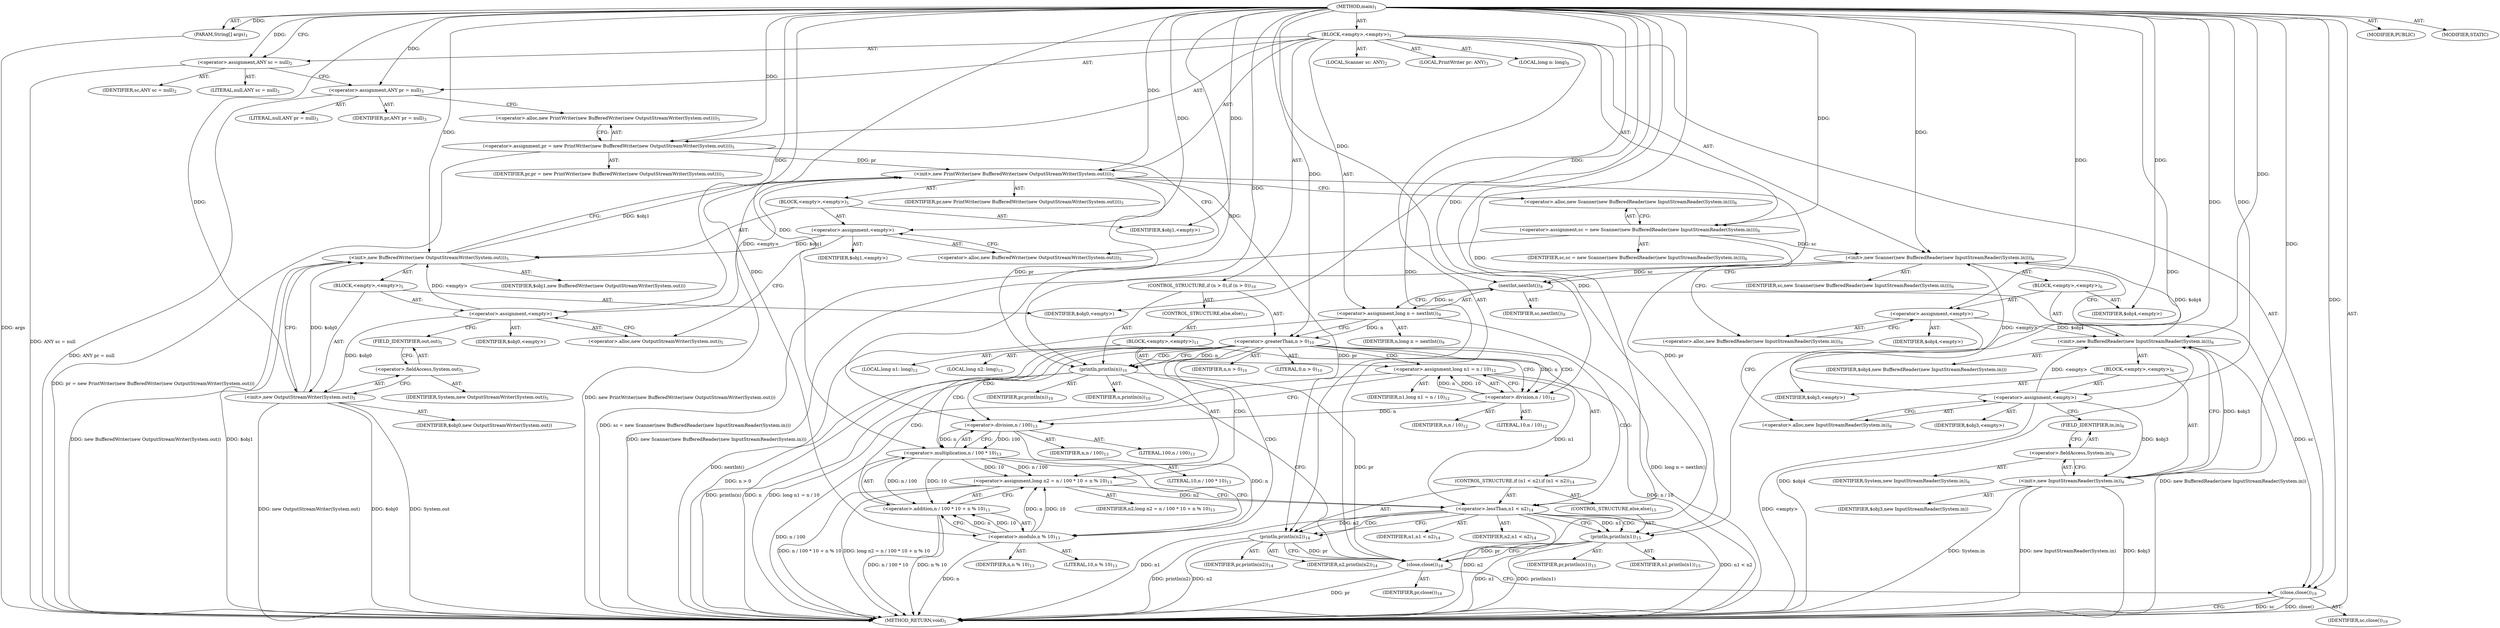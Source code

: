 digraph "main" {  
"21" [label = <(METHOD,main)<SUB>1</SUB>> ]
"22" [label = <(PARAM,String[] args)<SUB>1</SUB>> ]
"23" [label = <(BLOCK,&lt;empty&gt;,&lt;empty&gt;)<SUB>1</SUB>> ]
"6" [label = <(LOCAL,Scanner sc: ANY)<SUB>2</SUB>> ]
"24" [label = <(&lt;operator&gt;.assignment,ANY sc = null)<SUB>2</SUB>> ]
"25" [label = <(IDENTIFIER,sc,ANY sc = null)<SUB>2</SUB>> ]
"26" [label = <(LITERAL,null,ANY sc = null)<SUB>2</SUB>> ]
"4" [label = <(LOCAL,PrintWriter pr: ANY)<SUB>3</SUB>> ]
"27" [label = <(&lt;operator&gt;.assignment,ANY pr = null)<SUB>3</SUB>> ]
"28" [label = <(IDENTIFIER,pr,ANY pr = null)<SUB>3</SUB>> ]
"29" [label = <(LITERAL,null,ANY pr = null)<SUB>3</SUB>> ]
"30" [label = <(&lt;operator&gt;.assignment,pr = new PrintWriter(new BufferedWriter(new OutputStreamWriter(System.out))))<SUB>5</SUB>> ]
"31" [label = <(IDENTIFIER,pr,pr = new PrintWriter(new BufferedWriter(new OutputStreamWriter(System.out))))<SUB>5</SUB>> ]
"32" [label = <(&lt;operator&gt;.alloc,new PrintWriter(new BufferedWriter(new OutputStreamWriter(System.out))))<SUB>5</SUB>> ]
"33" [label = <(&lt;init&gt;,new PrintWriter(new BufferedWriter(new OutputStreamWriter(System.out))))<SUB>5</SUB>> ]
"3" [label = <(IDENTIFIER,pr,new PrintWriter(new BufferedWriter(new OutputStreamWriter(System.out))))<SUB>5</SUB>> ]
"34" [label = <(BLOCK,&lt;empty&gt;,&lt;empty&gt;)<SUB>5</SUB>> ]
"35" [label = <(&lt;operator&gt;.assignment,&lt;empty&gt;)> ]
"36" [label = <(IDENTIFIER,$obj1,&lt;empty&gt;)> ]
"37" [label = <(&lt;operator&gt;.alloc,new BufferedWriter(new OutputStreamWriter(System.out)))<SUB>5</SUB>> ]
"38" [label = <(&lt;init&gt;,new BufferedWriter(new OutputStreamWriter(System.out)))<SUB>5</SUB>> ]
"39" [label = <(IDENTIFIER,$obj1,new BufferedWriter(new OutputStreamWriter(System.out)))> ]
"40" [label = <(BLOCK,&lt;empty&gt;,&lt;empty&gt;)<SUB>5</SUB>> ]
"41" [label = <(&lt;operator&gt;.assignment,&lt;empty&gt;)> ]
"42" [label = <(IDENTIFIER,$obj0,&lt;empty&gt;)> ]
"43" [label = <(&lt;operator&gt;.alloc,new OutputStreamWriter(System.out))<SUB>5</SUB>> ]
"44" [label = <(&lt;init&gt;,new OutputStreamWriter(System.out))<SUB>5</SUB>> ]
"45" [label = <(IDENTIFIER,$obj0,new OutputStreamWriter(System.out))> ]
"46" [label = <(&lt;operator&gt;.fieldAccess,System.out)<SUB>5</SUB>> ]
"47" [label = <(IDENTIFIER,System,new OutputStreamWriter(System.out))<SUB>5</SUB>> ]
"48" [label = <(FIELD_IDENTIFIER,out,out)<SUB>5</SUB>> ]
"49" [label = <(IDENTIFIER,$obj0,&lt;empty&gt;)> ]
"50" [label = <(IDENTIFIER,$obj1,&lt;empty&gt;)> ]
"51" [label = <(&lt;operator&gt;.assignment,sc = new Scanner(new BufferedReader(new InputStreamReader(System.in))))<SUB>6</SUB>> ]
"52" [label = <(IDENTIFIER,sc,sc = new Scanner(new BufferedReader(new InputStreamReader(System.in))))<SUB>6</SUB>> ]
"53" [label = <(&lt;operator&gt;.alloc,new Scanner(new BufferedReader(new InputStreamReader(System.in))))<SUB>6</SUB>> ]
"54" [label = <(&lt;init&gt;,new Scanner(new BufferedReader(new InputStreamReader(System.in))))<SUB>6</SUB>> ]
"5" [label = <(IDENTIFIER,sc,new Scanner(new BufferedReader(new InputStreamReader(System.in))))<SUB>6</SUB>> ]
"55" [label = <(BLOCK,&lt;empty&gt;,&lt;empty&gt;)<SUB>6</SUB>> ]
"56" [label = <(&lt;operator&gt;.assignment,&lt;empty&gt;)> ]
"57" [label = <(IDENTIFIER,$obj4,&lt;empty&gt;)> ]
"58" [label = <(&lt;operator&gt;.alloc,new BufferedReader(new InputStreamReader(System.in)))<SUB>6</SUB>> ]
"59" [label = <(&lt;init&gt;,new BufferedReader(new InputStreamReader(System.in)))<SUB>6</SUB>> ]
"60" [label = <(IDENTIFIER,$obj4,new BufferedReader(new InputStreamReader(System.in)))> ]
"61" [label = <(BLOCK,&lt;empty&gt;,&lt;empty&gt;)<SUB>6</SUB>> ]
"62" [label = <(&lt;operator&gt;.assignment,&lt;empty&gt;)> ]
"63" [label = <(IDENTIFIER,$obj3,&lt;empty&gt;)> ]
"64" [label = <(&lt;operator&gt;.alloc,new InputStreamReader(System.in))<SUB>6</SUB>> ]
"65" [label = <(&lt;init&gt;,new InputStreamReader(System.in))<SUB>6</SUB>> ]
"66" [label = <(IDENTIFIER,$obj3,new InputStreamReader(System.in))> ]
"67" [label = <(&lt;operator&gt;.fieldAccess,System.in)<SUB>6</SUB>> ]
"68" [label = <(IDENTIFIER,System,new InputStreamReader(System.in))<SUB>6</SUB>> ]
"69" [label = <(FIELD_IDENTIFIER,in,in)<SUB>6</SUB>> ]
"70" [label = <(IDENTIFIER,$obj3,&lt;empty&gt;)> ]
"71" [label = <(IDENTIFIER,$obj4,&lt;empty&gt;)> ]
"72" [label = <(LOCAL,long n: long)<SUB>9</SUB>> ]
"73" [label = <(&lt;operator&gt;.assignment,long n = nextInt())<SUB>9</SUB>> ]
"74" [label = <(IDENTIFIER,n,long n = nextInt())<SUB>9</SUB>> ]
"75" [label = <(nextInt,nextInt())<SUB>9</SUB>> ]
"76" [label = <(IDENTIFIER,sc,nextInt())<SUB>9</SUB>> ]
"77" [label = <(CONTROL_STRUCTURE,if (n &gt; 0),if (n &gt; 0))<SUB>10</SUB>> ]
"78" [label = <(&lt;operator&gt;.greaterThan,n &gt; 0)<SUB>10</SUB>> ]
"79" [label = <(IDENTIFIER,n,n &gt; 0)<SUB>10</SUB>> ]
"80" [label = <(LITERAL,0,n &gt; 0)<SUB>10</SUB>> ]
"81" [label = <(println,println(n))<SUB>10</SUB>> ]
"82" [label = <(IDENTIFIER,pr,println(n))<SUB>10</SUB>> ]
"83" [label = <(IDENTIFIER,n,println(n))<SUB>10</SUB>> ]
"84" [label = <(CONTROL_STRUCTURE,else,else)<SUB>11</SUB>> ]
"85" [label = <(BLOCK,&lt;empty&gt;,&lt;empty&gt;)<SUB>11</SUB>> ]
"86" [label = <(LOCAL,long n1: long)<SUB>12</SUB>> ]
"87" [label = <(&lt;operator&gt;.assignment,long n1 = n / 10)<SUB>12</SUB>> ]
"88" [label = <(IDENTIFIER,n1,long n1 = n / 10)<SUB>12</SUB>> ]
"89" [label = <(&lt;operator&gt;.division,n / 10)<SUB>12</SUB>> ]
"90" [label = <(IDENTIFIER,n,n / 10)<SUB>12</SUB>> ]
"91" [label = <(LITERAL,10,n / 10)<SUB>12</SUB>> ]
"92" [label = <(LOCAL,long n2: long)<SUB>13</SUB>> ]
"93" [label = <(&lt;operator&gt;.assignment,long n2 = n / 100 * 10 + n % 10)<SUB>13</SUB>> ]
"94" [label = <(IDENTIFIER,n2,long n2 = n / 100 * 10 + n % 10)<SUB>13</SUB>> ]
"95" [label = <(&lt;operator&gt;.addition,n / 100 * 10 + n % 10)<SUB>13</SUB>> ]
"96" [label = <(&lt;operator&gt;.multiplication,n / 100 * 10)<SUB>13</SUB>> ]
"97" [label = <(&lt;operator&gt;.division,n / 100)<SUB>13</SUB>> ]
"98" [label = <(IDENTIFIER,n,n / 100)<SUB>13</SUB>> ]
"99" [label = <(LITERAL,100,n / 100)<SUB>13</SUB>> ]
"100" [label = <(LITERAL,10,n / 100 * 10)<SUB>13</SUB>> ]
"101" [label = <(&lt;operator&gt;.modulo,n % 10)<SUB>13</SUB>> ]
"102" [label = <(IDENTIFIER,n,n % 10)<SUB>13</SUB>> ]
"103" [label = <(LITERAL,10,n % 10)<SUB>13</SUB>> ]
"104" [label = <(CONTROL_STRUCTURE,if (n1 &lt; n2),if (n1 &lt; n2))<SUB>14</SUB>> ]
"105" [label = <(&lt;operator&gt;.lessThan,n1 &lt; n2)<SUB>14</SUB>> ]
"106" [label = <(IDENTIFIER,n1,n1 &lt; n2)<SUB>14</SUB>> ]
"107" [label = <(IDENTIFIER,n2,n1 &lt; n2)<SUB>14</SUB>> ]
"108" [label = <(println,println(n2))<SUB>14</SUB>> ]
"109" [label = <(IDENTIFIER,pr,println(n2))<SUB>14</SUB>> ]
"110" [label = <(IDENTIFIER,n2,println(n2))<SUB>14</SUB>> ]
"111" [label = <(CONTROL_STRUCTURE,else,else)<SUB>15</SUB>> ]
"112" [label = <(println,println(n1))<SUB>15</SUB>> ]
"113" [label = <(IDENTIFIER,pr,println(n1))<SUB>15</SUB>> ]
"114" [label = <(IDENTIFIER,n1,println(n1))<SUB>15</SUB>> ]
"115" [label = <(close,close())<SUB>18</SUB>> ]
"116" [label = <(IDENTIFIER,pr,close())<SUB>18</SUB>> ]
"117" [label = <(close,close())<SUB>19</SUB>> ]
"118" [label = <(IDENTIFIER,sc,close())<SUB>19</SUB>> ]
"119" [label = <(MODIFIER,PUBLIC)> ]
"120" [label = <(MODIFIER,STATIC)> ]
"121" [label = <(METHOD_RETURN,void)<SUB>1</SUB>> ]
  "21" -> "22"  [ label = "AST: "] 
  "21" -> "23"  [ label = "AST: "] 
  "21" -> "119"  [ label = "AST: "] 
  "21" -> "120"  [ label = "AST: "] 
  "21" -> "121"  [ label = "AST: "] 
  "23" -> "6"  [ label = "AST: "] 
  "23" -> "24"  [ label = "AST: "] 
  "23" -> "4"  [ label = "AST: "] 
  "23" -> "27"  [ label = "AST: "] 
  "23" -> "30"  [ label = "AST: "] 
  "23" -> "33"  [ label = "AST: "] 
  "23" -> "51"  [ label = "AST: "] 
  "23" -> "54"  [ label = "AST: "] 
  "23" -> "72"  [ label = "AST: "] 
  "23" -> "73"  [ label = "AST: "] 
  "23" -> "77"  [ label = "AST: "] 
  "23" -> "115"  [ label = "AST: "] 
  "23" -> "117"  [ label = "AST: "] 
  "24" -> "25"  [ label = "AST: "] 
  "24" -> "26"  [ label = "AST: "] 
  "27" -> "28"  [ label = "AST: "] 
  "27" -> "29"  [ label = "AST: "] 
  "30" -> "31"  [ label = "AST: "] 
  "30" -> "32"  [ label = "AST: "] 
  "33" -> "3"  [ label = "AST: "] 
  "33" -> "34"  [ label = "AST: "] 
  "34" -> "35"  [ label = "AST: "] 
  "34" -> "38"  [ label = "AST: "] 
  "34" -> "50"  [ label = "AST: "] 
  "35" -> "36"  [ label = "AST: "] 
  "35" -> "37"  [ label = "AST: "] 
  "38" -> "39"  [ label = "AST: "] 
  "38" -> "40"  [ label = "AST: "] 
  "40" -> "41"  [ label = "AST: "] 
  "40" -> "44"  [ label = "AST: "] 
  "40" -> "49"  [ label = "AST: "] 
  "41" -> "42"  [ label = "AST: "] 
  "41" -> "43"  [ label = "AST: "] 
  "44" -> "45"  [ label = "AST: "] 
  "44" -> "46"  [ label = "AST: "] 
  "46" -> "47"  [ label = "AST: "] 
  "46" -> "48"  [ label = "AST: "] 
  "51" -> "52"  [ label = "AST: "] 
  "51" -> "53"  [ label = "AST: "] 
  "54" -> "5"  [ label = "AST: "] 
  "54" -> "55"  [ label = "AST: "] 
  "55" -> "56"  [ label = "AST: "] 
  "55" -> "59"  [ label = "AST: "] 
  "55" -> "71"  [ label = "AST: "] 
  "56" -> "57"  [ label = "AST: "] 
  "56" -> "58"  [ label = "AST: "] 
  "59" -> "60"  [ label = "AST: "] 
  "59" -> "61"  [ label = "AST: "] 
  "61" -> "62"  [ label = "AST: "] 
  "61" -> "65"  [ label = "AST: "] 
  "61" -> "70"  [ label = "AST: "] 
  "62" -> "63"  [ label = "AST: "] 
  "62" -> "64"  [ label = "AST: "] 
  "65" -> "66"  [ label = "AST: "] 
  "65" -> "67"  [ label = "AST: "] 
  "67" -> "68"  [ label = "AST: "] 
  "67" -> "69"  [ label = "AST: "] 
  "73" -> "74"  [ label = "AST: "] 
  "73" -> "75"  [ label = "AST: "] 
  "75" -> "76"  [ label = "AST: "] 
  "77" -> "78"  [ label = "AST: "] 
  "77" -> "81"  [ label = "AST: "] 
  "77" -> "84"  [ label = "AST: "] 
  "78" -> "79"  [ label = "AST: "] 
  "78" -> "80"  [ label = "AST: "] 
  "81" -> "82"  [ label = "AST: "] 
  "81" -> "83"  [ label = "AST: "] 
  "84" -> "85"  [ label = "AST: "] 
  "85" -> "86"  [ label = "AST: "] 
  "85" -> "87"  [ label = "AST: "] 
  "85" -> "92"  [ label = "AST: "] 
  "85" -> "93"  [ label = "AST: "] 
  "85" -> "104"  [ label = "AST: "] 
  "87" -> "88"  [ label = "AST: "] 
  "87" -> "89"  [ label = "AST: "] 
  "89" -> "90"  [ label = "AST: "] 
  "89" -> "91"  [ label = "AST: "] 
  "93" -> "94"  [ label = "AST: "] 
  "93" -> "95"  [ label = "AST: "] 
  "95" -> "96"  [ label = "AST: "] 
  "95" -> "101"  [ label = "AST: "] 
  "96" -> "97"  [ label = "AST: "] 
  "96" -> "100"  [ label = "AST: "] 
  "97" -> "98"  [ label = "AST: "] 
  "97" -> "99"  [ label = "AST: "] 
  "101" -> "102"  [ label = "AST: "] 
  "101" -> "103"  [ label = "AST: "] 
  "104" -> "105"  [ label = "AST: "] 
  "104" -> "108"  [ label = "AST: "] 
  "104" -> "111"  [ label = "AST: "] 
  "105" -> "106"  [ label = "AST: "] 
  "105" -> "107"  [ label = "AST: "] 
  "108" -> "109"  [ label = "AST: "] 
  "108" -> "110"  [ label = "AST: "] 
  "111" -> "112"  [ label = "AST: "] 
  "112" -> "113"  [ label = "AST: "] 
  "112" -> "114"  [ label = "AST: "] 
  "115" -> "116"  [ label = "AST: "] 
  "117" -> "118"  [ label = "AST: "] 
  "24" -> "27"  [ label = "CFG: "] 
  "27" -> "32"  [ label = "CFG: "] 
  "30" -> "37"  [ label = "CFG: "] 
  "33" -> "53"  [ label = "CFG: "] 
  "51" -> "58"  [ label = "CFG: "] 
  "54" -> "75"  [ label = "CFG: "] 
  "73" -> "78"  [ label = "CFG: "] 
  "115" -> "117"  [ label = "CFG: "] 
  "117" -> "121"  [ label = "CFG: "] 
  "32" -> "30"  [ label = "CFG: "] 
  "53" -> "51"  [ label = "CFG: "] 
  "75" -> "73"  [ label = "CFG: "] 
  "78" -> "81"  [ label = "CFG: "] 
  "78" -> "89"  [ label = "CFG: "] 
  "81" -> "115"  [ label = "CFG: "] 
  "35" -> "43"  [ label = "CFG: "] 
  "38" -> "33"  [ label = "CFG: "] 
  "56" -> "64"  [ label = "CFG: "] 
  "59" -> "54"  [ label = "CFG: "] 
  "37" -> "35"  [ label = "CFG: "] 
  "58" -> "56"  [ label = "CFG: "] 
  "87" -> "97"  [ label = "CFG: "] 
  "93" -> "105"  [ label = "CFG: "] 
  "41" -> "48"  [ label = "CFG: "] 
  "44" -> "38"  [ label = "CFG: "] 
  "62" -> "69"  [ label = "CFG: "] 
  "65" -> "59"  [ label = "CFG: "] 
  "89" -> "87"  [ label = "CFG: "] 
  "95" -> "93"  [ label = "CFG: "] 
  "105" -> "108"  [ label = "CFG: "] 
  "105" -> "112"  [ label = "CFG: "] 
  "108" -> "115"  [ label = "CFG: "] 
  "43" -> "41"  [ label = "CFG: "] 
  "46" -> "44"  [ label = "CFG: "] 
  "64" -> "62"  [ label = "CFG: "] 
  "67" -> "65"  [ label = "CFG: "] 
  "96" -> "101"  [ label = "CFG: "] 
  "101" -> "95"  [ label = "CFG: "] 
  "112" -> "115"  [ label = "CFG: "] 
  "48" -> "46"  [ label = "CFG: "] 
  "69" -> "67"  [ label = "CFG: "] 
  "97" -> "96"  [ label = "CFG: "] 
  "21" -> "24"  [ label = "CFG: "] 
  "22" -> "121"  [ label = "DDG: args"] 
  "24" -> "121"  [ label = "DDG: ANY sc = null"] 
  "27" -> "121"  [ label = "DDG: ANY pr = null"] 
  "30" -> "121"  [ label = "DDG: pr = new PrintWriter(new BufferedWriter(new OutputStreamWriter(System.out)))"] 
  "38" -> "121"  [ label = "DDG: $obj1"] 
  "44" -> "121"  [ label = "DDG: $obj0"] 
  "44" -> "121"  [ label = "DDG: System.out"] 
  "44" -> "121"  [ label = "DDG: new OutputStreamWriter(System.out)"] 
  "38" -> "121"  [ label = "DDG: new BufferedWriter(new OutputStreamWriter(System.out))"] 
  "33" -> "121"  [ label = "DDG: new PrintWriter(new BufferedWriter(new OutputStreamWriter(System.out)))"] 
  "51" -> "121"  [ label = "DDG: sc = new Scanner(new BufferedReader(new InputStreamReader(System.in)))"] 
  "59" -> "121"  [ label = "DDG: $obj4"] 
  "62" -> "121"  [ label = "DDG: &lt;empty&gt;"] 
  "65" -> "121"  [ label = "DDG: $obj3"] 
  "65" -> "121"  [ label = "DDG: System.in"] 
  "65" -> "121"  [ label = "DDG: new InputStreamReader(System.in)"] 
  "59" -> "121"  [ label = "DDG: new BufferedReader(new InputStreamReader(System.in))"] 
  "54" -> "121"  [ label = "DDG: new Scanner(new BufferedReader(new InputStreamReader(System.in)))"] 
  "73" -> "121"  [ label = "DDG: nextInt()"] 
  "73" -> "121"  [ label = "DDG: long n = nextInt()"] 
  "78" -> "121"  [ label = "DDG: n &gt; 0"] 
  "87" -> "121"  [ label = "DDG: n / 10"] 
  "87" -> "121"  [ label = "DDG: long n1 = n / 10"] 
  "96" -> "121"  [ label = "DDG: n / 100"] 
  "95" -> "121"  [ label = "DDG: n / 100 * 10"] 
  "101" -> "121"  [ label = "DDG: n"] 
  "95" -> "121"  [ label = "DDG: n % 10"] 
  "93" -> "121"  [ label = "DDG: n / 100 * 10 + n % 10"] 
  "93" -> "121"  [ label = "DDG: long n2 = n / 100 * 10 + n % 10"] 
  "105" -> "121"  [ label = "DDG: n1"] 
  "105" -> "121"  [ label = "DDG: n2"] 
  "105" -> "121"  [ label = "DDG: n1 &lt; n2"] 
  "112" -> "121"  [ label = "DDG: n1"] 
  "112" -> "121"  [ label = "DDG: println(n1)"] 
  "108" -> "121"  [ label = "DDG: n2"] 
  "108" -> "121"  [ label = "DDG: println(n2)"] 
  "81" -> "121"  [ label = "DDG: n"] 
  "81" -> "121"  [ label = "DDG: println(n)"] 
  "115" -> "121"  [ label = "DDG: pr"] 
  "117" -> "121"  [ label = "DDG: sc"] 
  "117" -> "121"  [ label = "DDG: close()"] 
  "21" -> "22"  [ label = "DDG: "] 
  "21" -> "24"  [ label = "DDG: "] 
  "21" -> "27"  [ label = "DDG: "] 
  "21" -> "30"  [ label = "DDG: "] 
  "21" -> "51"  [ label = "DDG: "] 
  "75" -> "73"  [ label = "DDG: sc"] 
  "30" -> "33"  [ label = "DDG: pr"] 
  "21" -> "33"  [ label = "DDG: "] 
  "41" -> "33"  [ label = "DDG: &lt;empty&gt;"] 
  "38" -> "33"  [ label = "DDG: $obj1"] 
  "51" -> "54"  [ label = "DDG: sc"] 
  "21" -> "54"  [ label = "DDG: "] 
  "62" -> "54"  [ label = "DDG: &lt;empty&gt;"] 
  "59" -> "54"  [ label = "DDG: $obj4"] 
  "112" -> "115"  [ label = "DDG: pr"] 
  "108" -> "115"  [ label = "DDG: pr"] 
  "81" -> "115"  [ label = "DDG: pr"] 
  "21" -> "115"  [ label = "DDG: "] 
  "75" -> "117"  [ label = "DDG: sc"] 
  "21" -> "117"  [ label = "DDG: "] 
  "21" -> "35"  [ label = "DDG: "] 
  "21" -> "50"  [ label = "DDG: "] 
  "21" -> "56"  [ label = "DDG: "] 
  "21" -> "71"  [ label = "DDG: "] 
  "54" -> "75"  [ label = "DDG: sc"] 
  "21" -> "75"  [ label = "DDG: "] 
  "73" -> "78"  [ label = "DDG: n"] 
  "21" -> "78"  [ label = "DDG: "] 
  "33" -> "81"  [ label = "DDG: pr"] 
  "21" -> "81"  [ label = "DDG: "] 
  "78" -> "81"  [ label = "DDG: n"] 
  "35" -> "38"  [ label = "DDG: $obj1"] 
  "21" -> "38"  [ label = "DDG: "] 
  "41" -> "38"  [ label = "DDG: &lt;empty&gt;"] 
  "44" -> "38"  [ label = "DDG: $obj0"] 
  "56" -> "59"  [ label = "DDG: $obj4"] 
  "21" -> "59"  [ label = "DDG: "] 
  "62" -> "59"  [ label = "DDG: &lt;empty&gt;"] 
  "65" -> "59"  [ label = "DDG: $obj3"] 
  "89" -> "87"  [ label = "DDG: n"] 
  "89" -> "87"  [ label = "DDG: 10"] 
  "96" -> "93"  [ label = "DDG: n / 100"] 
  "96" -> "93"  [ label = "DDG: 10"] 
  "101" -> "93"  [ label = "DDG: n"] 
  "101" -> "93"  [ label = "DDG: 10"] 
  "21" -> "41"  [ label = "DDG: "] 
  "21" -> "49"  [ label = "DDG: "] 
  "21" -> "62"  [ label = "DDG: "] 
  "21" -> "70"  [ label = "DDG: "] 
  "41" -> "44"  [ label = "DDG: $obj0"] 
  "21" -> "44"  [ label = "DDG: "] 
  "62" -> "65"  [ label = "DDG: $obj3"] 
  "21" -> "65"  [ label = "DDG: "] 
  "78" -> "89"  [ label = "DDG: n"] 
  "21" -> "89"  [ label = "DDG: "] 
  "96" -> "95"  [ label = "DDG: n / 100"] 
  "96" -> "95"  [ label = "DDG: 10"] 
  "101" -> "95"  [ label = "DDG: n"] 
  "101" -> "95"  [ label = "DDG: 10"] 
  "87" -> "105"  [ label = "DDG: n1"] 
  "21" -> "105"  [ label = "DDG: "] 
  "93" -> "105"  [ label = "DDG: n2"] 
  "33" -> "108"  [ label = "DDG: pr"] 
  "21" -> "108"  [ label = "DDG: "] 
  "105" -> "108"  [ label = "DDG: n2"] 
  "97" -> "96"  [ label = "DDG: n"] 
  "97" -> "96"  [ label = "DDG: 100"] 
  "21" -> "96"  [ label = "DDG: "] 
  "97" -> "101"  [ label = "DDG: n"] 
  "21" -> "101"  [ label = "DDG: "] 
  "33" -> "112"  [ label = "DDG: pr"] 
  "21" -> "112"  [ label = "DDG: "] 
  "105" -> "112"  [ label = "DDG: n1"] 
  "89" -> "97"  [ label = "DDG: n"] 
  "21" -> "97"  [ label = "DDG: "] 
  "78" -> "96"  [ label = "CDG: "] 
  "78" -> "89"  [ label = "CDG: "] 
  "78" -> "105"  [ label = "CDG: "] 
  "78" -> "81"  [ label = "CDG: "] 
  "78" -> "95"  [ label = "CDG: "] 
  "78" -> "87"  [ label = "CDG: "] 
  "78" -> "97"  [ label = "CDG: "] 
  "78" -> "93"  [ label = "CDG: "] 
  "78" -> "101"  [ label = "CDG: "] 
  "105" -> "112"  [ label = "CDG: "] 
  "105" -> "108"  [ label = "CDG: "] 
}

